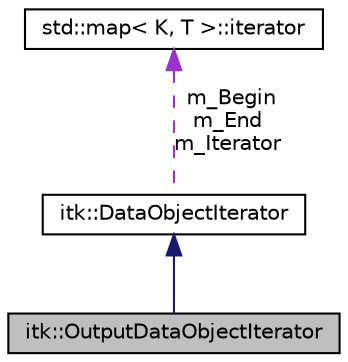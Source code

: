 digraph "itk::OutputDataObjectIterator"
{
 // LATEX_PDF_SIZE
  edge [fontname="Helvetica",fontsize="10",labelfontname="Helvetica",labelfontsize="10"];
  node [fontname="Helvetica",fontsize="10",shape=record];
  Node1 [label="itk::OutputDataObjectIterator",height=0.2,width=0.4,color="black", fillcolor="grey75", style="filled", fontcolor="black",tooltip="A forward iterator over outputs of a ProcessObject."];
  Node2 -> Node1 [dir="back",color="midnightblue",fontsize="10",style="solid",fontname="Helvetica"];
  Node2 [label="itk::DataObjectIterator",height=0.2,width=0.4,color="black", fillcolor="white", style="filled",URL="$classitk_1_1DataObjectIterator.html",tooltip="A forward iterator over the DataObject of a ProcessObject."];
  Node3 -> Node2 [dir="back",color="darkorchid3",fontsize="10",style="dashed",label=" m_Begin\nm_End\nm_Iterator" ,fontname="Helvetica"];
  Node3 [label="std::map\< K, T \>::iterator",height=0.2,width=0.4,color="black", fillcolor="white", style="filled",tooltip=" "];
}
